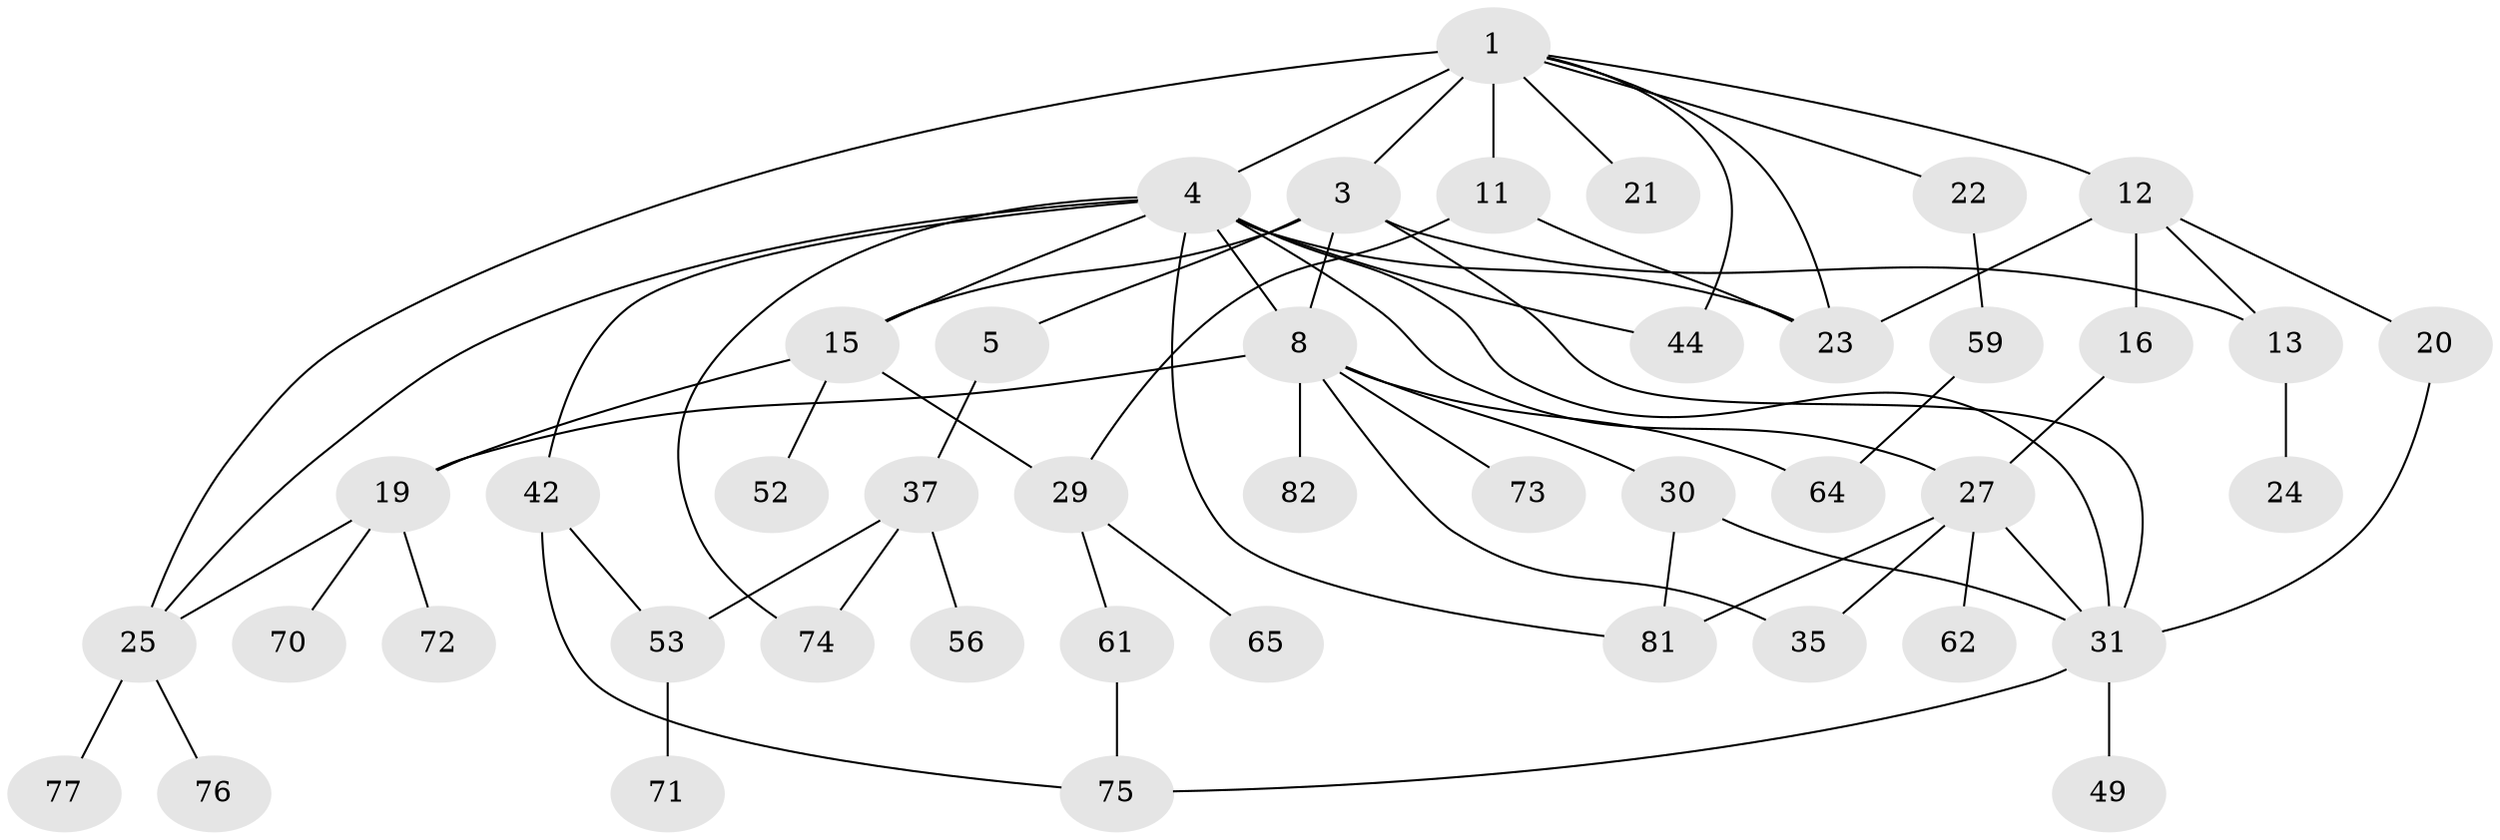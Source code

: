 // original degree distribution, {4: 0.1348314606741573, 6: 0.056179775280898875, 8: 0.011235955056179775, 3: 0.20224719101123595, 5: 0.0449438202247191, 2: 0.2808988764044944, 1: 0.2696629213483146}
// Generated by graph-tools (version 1.1) at 2025/13/03/09/25 04:13:30]
// undirected, 44 vertices, 67 edges
graph export_dot {
graph [start="1"]
  node [color=gray90,style=filled];
  1 [super="+2+18"];
  3 [super="+39+48"];
  4 [super="+55+14+38+58+6"];
  5 [super="+51"];
  8 [super="+26"];
  11 [super="+84"];
  12;
  13 [super="+17"];
  15;
  16;
  19 [super="+45"];
  20;
  21;
  22;
  23 [super="+79"];
  24;
  25 [super="+28"];
  27 [super="+36"];
  29 [super="+33"];
  30;
  31 [super="+32+78+40+63+69"];
  35;
  37 [super="+50+46"];
  42 [super="+57"];
  44;
  49 [super="+54+86"];
  52;
  53;
  56 [super="+80"];
  59;
  61 [super="+87"];
  62 [super="+89"];
  64 [super="+67"];
  65;
  70;
  71;
  72;
  73;
  74;
  75;
  76;
  77;
  81 [super="+85"];
  82;
  1 -- 22;
  1 -- 44;
  1 -- 3;
  1 -- 4 [weight=3];
  1 -- 11;
  1 -- 12;
  1 -- 21;
  1 -- 23;
  1 -- 25;
  3 -- 5;
  3 -- 15;
  3 -- 31;
  3 -- 13;
  3 -- 8;
  4 -- 8 [weight=2];
  4 -- 15;
  4 -- 44;
  4 -- 23;
  4 -- 42;
  4 -- 74;
  4 -- 81;
  4 -- 25;
  4 -- 27;
  4 -- 31;
  5 -- 37;
  8 -- 64;
  8 -- 82;
  8 -- 19;
  8 -- 35;
  8 -- 73;
  8 -- 30;
  11 -- 23;
  11 -- 29;
  12 -- 13;
  12 -- 16;
  12 -- 20;
  12 -- 23;
  13 -- 24;
  15 -- 19;
  15 -- 29;
  15 -- 52;
  16 -- 27;
  19 -- 72;
  19 -- 70;
  19 -- 25;
  20 -- 31;
  22 -- 59;
  25 -- 76;
  25 -- 77;
  27 -- 81;
  27 -- 35;
  27 -- 62;
  27 -- 31;
  29 -- 61;
  29 -- 65;
  30 -- 81;
  30 -- 31;
  31 -- 49 [weight=3];
  31 -- 75;
  37 -- 74;
  37 -- 53;
  37 -- 56;
  42 -- 53;
  42 -- 75;
  53 -- 71;
  59 -- 64;
  61 -- 75;
}
